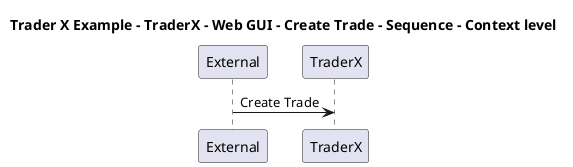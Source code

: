 @startuml

title Trader X Example - TraderX - Web GUI - Create Trade - Sequence - Context level

participant "External" as C4InterFlow.SoftwareSystems.ExternalSystem
participant "TraderX" as TraderXExample.SoftwareSystems.TraderX

C4InterFlow.SoftwareSystems.ExternalSystem -> TraderXExample.SoftwareSystems.TraderX : Create Trade


@enduml
